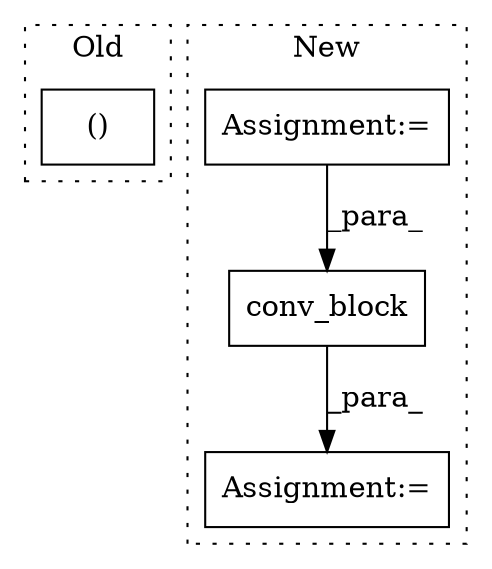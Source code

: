 digraph G {
subgraph cluster0 {
1 [label="()" a="106" s="1775" l="39" shape="box"];
label = "Old";
style="dotted";
}
subgraph cluster1 {
2 [label="conv_block" a="32" s="3546,3595" l="11,1" shape="box"];
3 [label="Assignment:=" a="7" s="3545" l="1" shape="box"];
4 [label="Assignment:=" a="7" s="3366" l="1" shape="box"];
label = "New";
style="dotted";
}
2 -> 3 [label="_para_"];
4 -> 2 [label="_para_"];
}